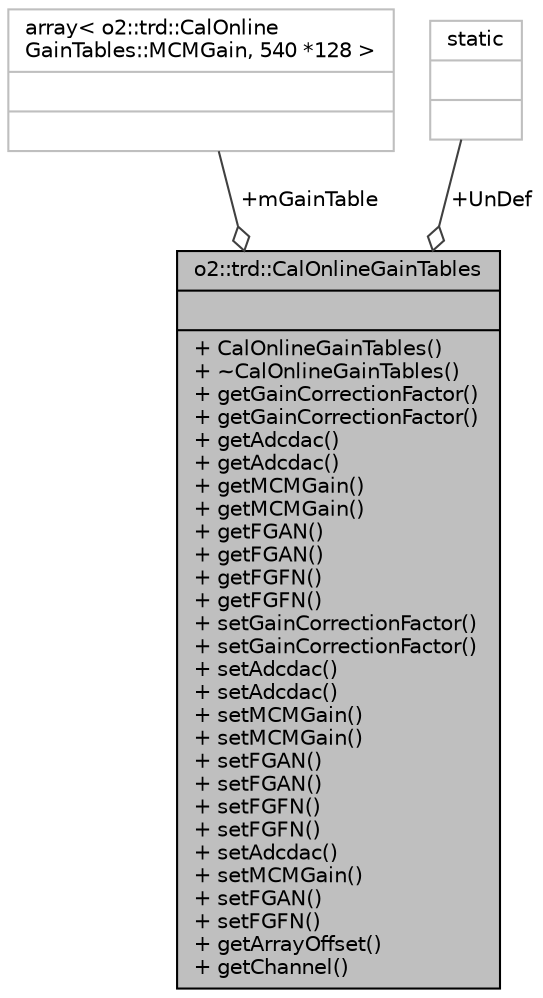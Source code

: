 digraph "o2::trd::CalOnlineGainTables"
{
 // INTERACTIVE_SVG=YES
  bgcolor="transparent";
  edge [fontname="Helvetica",fontsize="10",labelfontname="Helvetica",labelfontsize="10"];
  node [fontname="Helvetica",fontsize="10",shape=record];
  Node1 [label="{o2::trd::CalOnlineGainTables\n||+ CalOnlineGainTables()\l+ ~CalOnlineGainTables()\l+ getGainCorrectionFactor()\l+ getGainCorrectionFactor()\l+ getAdcdac()\l+ getAdcdac()\l+ getMCMGain()\l+ getMCMGain()\l+ getFGAN()\l+ getFGAN()\l+ getFGFN()\l+ getFGFN()\l+ setGainCorrectionFactor()\l+ setGainCorrectionFactor()\l+ setAdcdac()\l+ setAdcdac()\l+ setMCMGain()\l+ setMCMGain()\l+ setFGAN()\l+ setFGAN()\l+ setFGFN()\l+ setFGFN()\l+ setAdcdac()\l+ setMCMGain()\l+ setFGAN()\l+ setFGFN()\l+ getArrayOffset()\l+ getChannel()\l}",height=0.2,width=0.4,color="black", fillcolor="grey75", style="filled", fontcolor="black"];
  Node2 -> Node1 [color="grey25",fontsize="10",style="solid",label=" +mGainTable" ,arrowhead="odiamond",fontname="Helvetica"];
  Node2 [label="{array\< o2::trd::CalOnline\lGainTables::MCMGain, 540 *128 \>\n||}",height=0.2,width=0.4,color="grey75"];
  Node3 -> Node1 [color="grey25",fontsize="10",style="solid",label=" +UnDef" ,arrowhead="odiamond",fontname="Helvetica"];
  Node3 [label="{static\n||}",height=0.2,width=0.4,color="grey75"];
}

